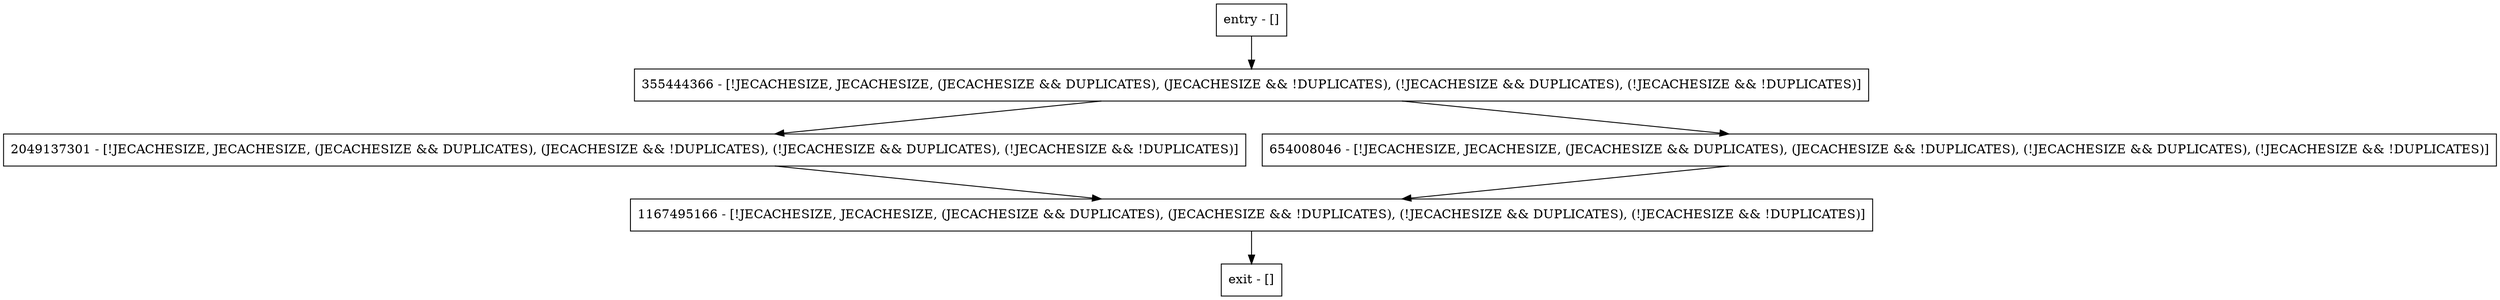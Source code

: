 digraph getSortedDuplicates {
node [shape=record];
entry [label="entry - []"];
exit [label="exit - []"];
2049137301 [label="2049137301 - [!JECACHESIZE, JECACHESIZE, (JECACHESIZE && DUPLICATES), (JECACHESIZE && !DUPLICATES), (!JECACHESIZE && DUPLICATES), (!JECACHESIZE && !DUPLICATES)]"];
1167495166 [label="1167495166 - [!JECACHESIZE, JECACHESIZE, (JECACHESIZE && DUPLICATES), (JECACHESIZE && !DUPLICATES), (!JECACHESIZE && DUPLICATES), (!JECACHESIZE && !DUPLICATES)]"];
654008046 [label="654008046 - [!JECACHESIZE, JECACHESIZE, (JECACHESIZE && DUPLICATES), (JECACHESIZE && !DUPLICATES), (!JECACHESIZE && DUPLICATES), (!JECACHESIZE && !DUPLICATES)]"];
355444366 [label="355444366 - [!JECACHESIZE, JECACHESIZE, (JECACHESIZE && DUPLICATES), (JECACHESIZE && !DUPLICATES), (!JECACHESIZE && DUPLICATES), (!JECACHESIZE && !DUPLICATES)]"];
entry;
exit;
entry -> 355444366;
2049137301 -> 1167495166;
1167495166 -> exit;
654008046 -> 1167495166;
355444366 -> 2049137301;
355444366 -> 654008046;
}
